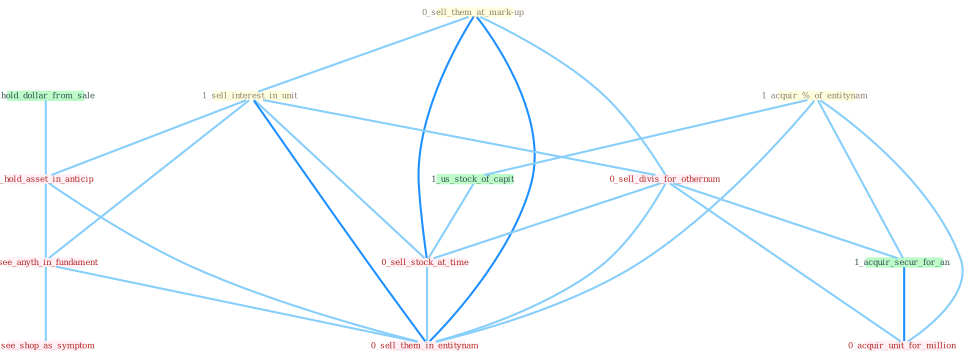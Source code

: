 Graph G{ 
    node
    [shape=polygon,style=filled,width=.5,height=.06,color="#BDFCC9",fixedsize=true,fontsize=4,
    fontcolor="#2f4f4f"];
    {node
    [color="#ffffe0", fontcolor="#8b7d6b"] "0_sell_them_at_mark-up " "1_acquir_%_of_entitynam " "1_sell_interest_in_unit "}
{node [color="#fff0f5", fontcolor="#b22222"] "0_sell_divis_for_othernum " "0_hold_asset_in_anticip " "0_sell_stock_at_time " "0_see_anyth_in_fundament " "0_acquir_unit_for_million " "0_see_shop_as_symptom " "0_sell_them_in_entitynam "}
edge [color="#B0E2FF"];

	"0_sell_them_at_mark-up " -- "1_sell_interest_in_unit " [w="1", color="#87cefa" ];
	"0_sell_them_at_mark-up " -- "0_sell_divis_for_othernum " [w="1", color="#87cefa" ];
	"0_sell_them_at_mark-up " -- "0_sell_stock_at_time " [w="2", color="#1e90ff" , len=0.8];
	"0_sell_them_at_mark-up " -- "0_sell_them_in_entitynam " [w="2", color="#1e90ff" , len=0.8];
	"1_acquir_%_of_entitynam " -- "1_acquir_secur_for_an " [w="1", color="#87cefa" ];
	"1_acquir_%_of_entitynam " -- "1_us_stock_of_capit " [w="1", color="#87cefa" ];
	"1_acquir_%_of_entitynam " -- "0_acquir_unit_for_million " [w="1", color="#87cefa" ];
	"1_acquir_%_of_entitynam " -- "0_sell_them_in_entitynam " [w="1", color="#87cefa" ];
	"1_sell_interest_in_unit " -- "0_sell_divis_for_othernum " [w="1", color="#87cefa" ];
	"1_sell_interest_in_unit " -- "0_hold_asset_in_anticip " [w="1", color="#87cefa" ];
	"1_sell_interest_in_unit " -- "0_sell_stock_at_time " [w="1", color="#87cefa" ];
	"1_sell_interest_in_unit " -- "0_see_anyth_in_fundament " [w="1", color="#87cefa" ];
	"1_sell_interest_in_unit " -- "0_sell_them_in_entitynam " [w="2", color="#1e90ff" , len=0.8];
	"0_sell_divis_for_othernum " -- "1_acquir_secur_for_an " [w="1", color="#87cefa" ];
	"0_sell_divis_for_othernum " -- "0_sell_stock_at_time " [w="1", color="#87cefa" ];
	"0_sell_divis_for_othernum " -- "0_acquir_unit_for_million " [w="1", color="#87cefa" ];
	"0_sell_divis_for_othernum " -- "0_sell_them_in_entitynam " [w="1", color="#87cefa" ];
	"1_acquir_secur_for_an " -- "0_acquir_unit_for_million " [w="2", color="#1e90ff" , len=0.8];
	"1_us_stock_of_capit " -- "0_sell_stock_at_time " [w="1", color="#87cefa" ];
	"1_hold_dollar_from_sale " -- "0_hold_asset_in_anticip " [w="1", color="#87cefa" ];
	"0_hold_asset_in_anticip " -- "0_see_anyth_in_fundament " [w="1", color="#87cefa" ];
	"0_hold_asset_in_anticip " -- "0_sell_them_in_entitynam " [w="1", color="#87cefa" ];
	"0_sell_stock_at_time " -- "0_sell_them_in_entitynam " [w="1", color="#87cefa" ];
	"0_see_anyth_in_fundament " -- "0_see_shop_as_symptom " [w="1", color="#87cefa" ];
	"0_see_anyth_in_fundament " -- "0_sell_them_in_entitynam " [w="1", color="#87cefa" ];
}